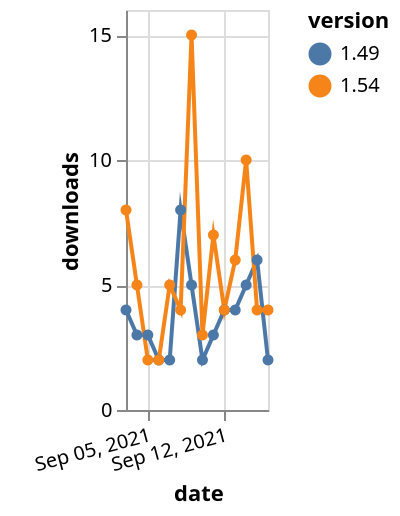 {"$schema": "https://vega.github.io/schema/vega-lite/v5.json", "description": "A simple bar chart with embedded data.", "data": {"values": [{"date": "2021-09-03", "total": 13467, "delta": 4, "version": "1.49"}, {"date": "2021-09-04", "total": 13470, "delta": 3, "version": "1.49"}, {"date": "2021-09-05", "total": 13473, "delta": 3, "version": "1.49"}, {"date": "2021-09-06", "total": 13475, "delta": 2, "version": "1.49"}, {"date": "2021-09-07", "total": 13477, "delta": 2, "version": "1.49"}, {"date": "2021-09-08", "total": 13485, "delta": 8, "version": "1.49"}, {"date": "2021-09-09", "total": 13490, "delta": 5, "version": "1.49"}, {"date": "2021-09-10", "total": 13492, "delta": 2, "version": "1.49"}, {"date": "2021-09-11", "total": 13495, "delta": 3, "version": "1.49"}, {"date": "2021-09-12", "total": 13499, "delta": 4, "version": "1.49"}, {"date": "2021-09-13", "total": 13503, "delta": 4, "version": "1.49"}, {"date": "2021-09-14", "total": 13508, "delta": 5, "version": "1.49"}, {"date": "2021-09-15", "total": 13514, "delta": 6, "version": "1.49"}, {"date": "2021-09-16", "total": 13516, "delta": 2, "version": "1.49"}, {"date": "2021-09-03", "total": 33157, "delta": 8, "version": "1.54"}, {"date": "2021-09-04", "total": 33162, "delta": 5, "version": "1.54"}, {"date": "2021-09-05", "total": 33164, "delta": 2, "version": "1.54"}, {"date": "2021-09-06", "total": 33166, "delta": 2, "version": "1.54"}, {"date": "2021-09-07", "total": 33171, "delta": 5, "version": "1.54"}, {"date": "2021-09-08", "total": 33175, "delta": 4, "version": "1.54"}, {"date": "2021-09-09", "total": 33190, "delta": 15, "version": "1.54"}, {"date": "2021-09-10", "total": 33193, "delta": 3, "version": "1.54"}, {"date": "2021-09-11", "total": 33200, "delta": 7, "version": "1.54"}, {"date": "2021-09-12", "total": 33204, "delta": 4, "version": "1.54"}, {"date": "2021-09-13", "total": 33210, "delta": 6, "version": "1.54"}, {"date": "2021-09-14", "total": 33220, "delta": 10, "version": "1.54"}, {"date": "2021-09-15", "total": 33224, "delta": 4, "version": "1.54"}, {"date": "2021-09-16", "total": 33228, "delta": 4, "version": "1.54"}]}, "width": "container", "mark": {"type": "line", "point": {"filled": true}}, "encoding": {"x": {"field": "date", "type": "temporal", "timeUnit": "yearmonthdate", "title": "date", "axis": {"labelAngle": -15}}, "y": {"field": "delta", "type": "quantitative", "title": "downloads"}, "color": {"field": "version", "type": "nominal"}, "tooltip": {"field": "delta"}}}